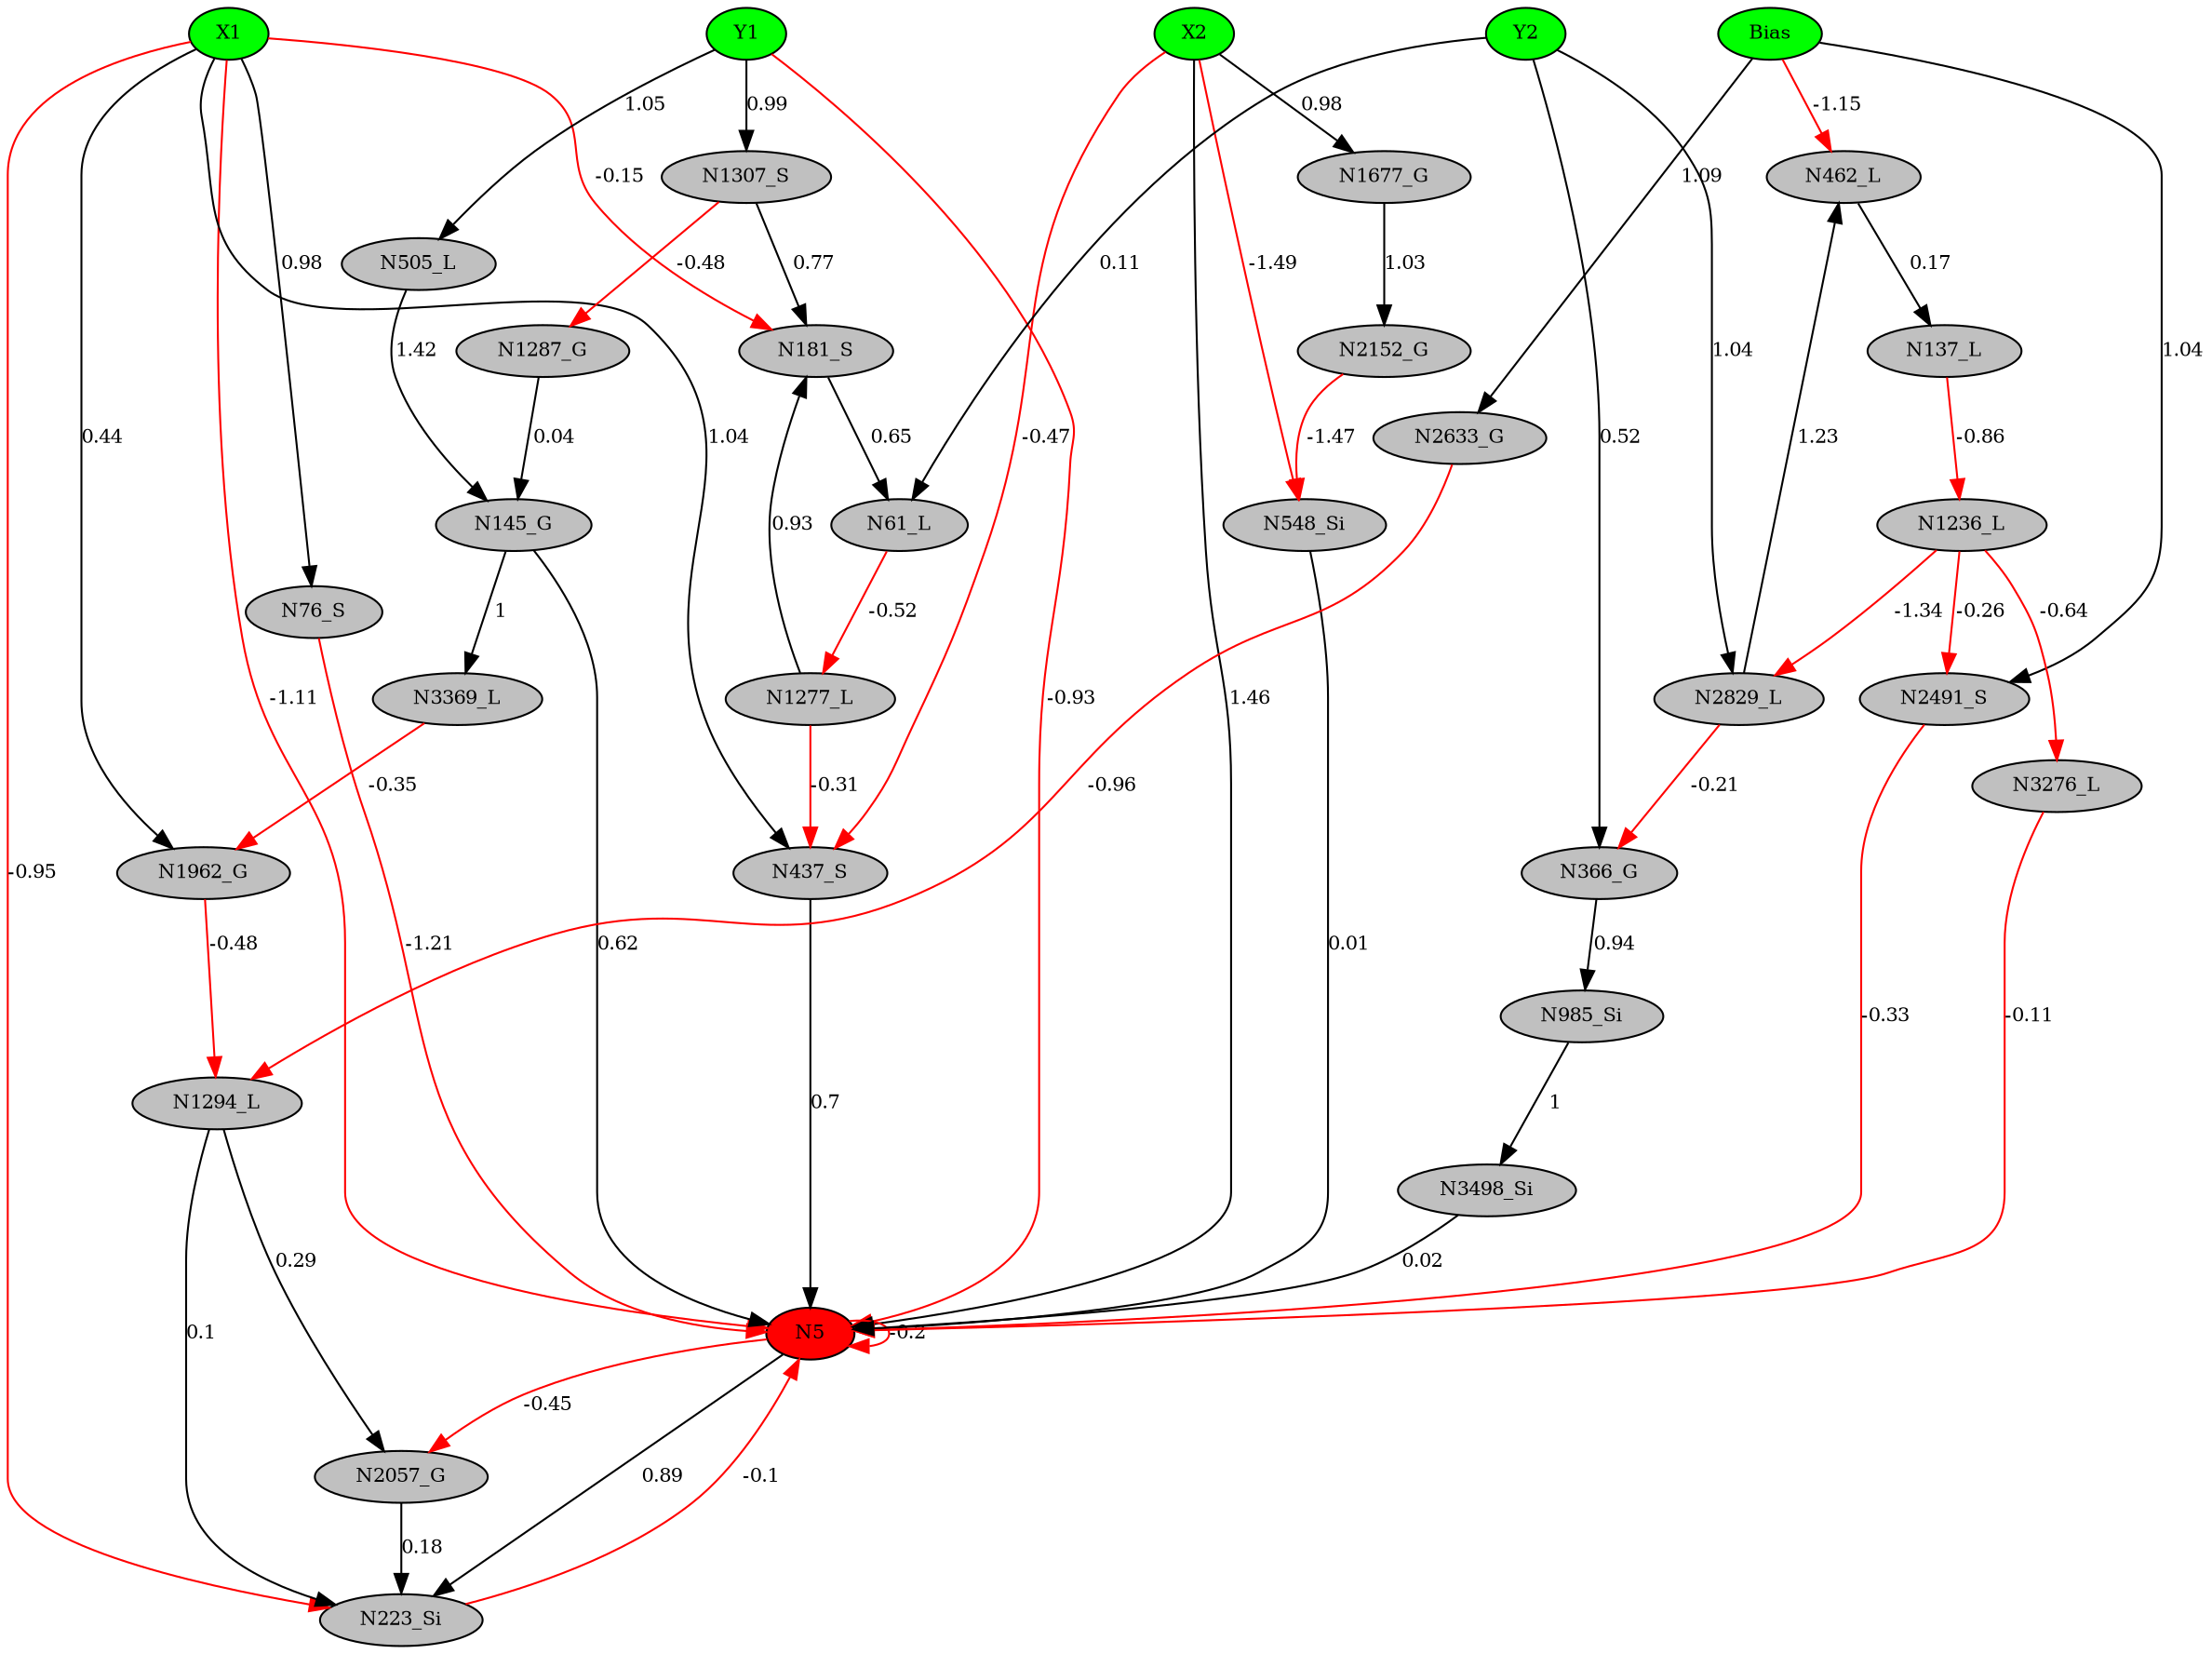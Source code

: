 digraph g { 
N0 [shape=ellipse, label=Bias,fontsize=10,height=0.1,width=0.1,style=filled,fillcolor=green]
N1[shape=ellipse label=X1,fontsize=10,height=0.1,width=0.1,style=filled,fillcolor=green]
N2[shape=ellipse label=Y1,fontsize=10,height=0.1,width=0.1,style=filled,fillcolor=green]
N3[shape=ellipse label=X2,fontsize=10,height=0.1,width=0.1,style=filled,fillcolor=green]
N4[shape=ellipse label=Y2,fontsize=10,height=0.1,width=0.1,style=filled,fillcolor=green]
N5[shape=ellipse,fontsize = 10, height = 0.1, width = 0.1, style = filled, fillcolor = red]
N61[shape=ellipse, label=N61_L,fontsize=10,height=0.1,width=0.1,style=filled,fillcolor=gray]
N76[shape=ellipse, label=N76_S,fontsize=10,height=0.1,width=0.1,style=filled,fillcolor=gray]
N137[shape=ellipse, label=N137_L,fontsize=10,height=0.1,width=0.1,style=filled,fillcolor=gray]
N145[shape=ellipse, label=N145_G,fontsize=10,height=0.1,width=0.1,style=filled,fillcolor=gray]
N181[shape=ellipse, label=N181_S,fontsize=10,height=0.1,width=0.1,style=filled,fillcolor=gray]
N223[shape=ellipse, label=N223_Si,fontsize=10,height=0.1,width=0.1,style=filled,fillcolor=gray]
N366[shape=ellipse, label=N366_G,fontsize=10,height=0.1,width=0.1,style=filled,fillcolor=gray]
N437[shape=ellipse, label=N437_S,fontsize=10,height=0.1,width=0.1,style=filled,fillcolor=gray]
N462[shape=ellipse, label=N462_L,fontsize=10,height=0.1,width=0.1,style=filled,fillcolor=gray]
N505[shape=ellipse, label=N505_L,fontsize=10,height=0.1,width=0.1,style=filled,fillcolor=gray]
N548[shape=ellipse, label=N548_Si,fontsize=10,height=0.1,width=0.1,style=filled,fillcolor=gray]
N985[shape=ellipse, label=N985_Si,fontsize=10,height=0.1,width=0.1,style=filled,fillcolor=gray]
N1236[shape=ellipse, label=N1236_L,fontsize=10,height=0.1,width=0.1,style=filled,fillcolor=gray]
N1277[shape=ellipse, label=N1277_L,fontsize=10,height=0.1,width=0.1,style=filled,fillcolor=gray]
N1287[shape=ellipse, label=N1287_G,fontsize=10,height=0.1,width=0.1,style=filled,fillcolor=gray]
N1294[shape=ellipse, label=N1294_L,fontsize=10,height=0.1,width=0.1,style=filled,fillcolor=gray]
N1307[shape=ellipse, label=N1307_S,fontsize=10,height=0.1,width=0.1,style=filled,fillcolor=gray]
N1677[shape=ellipse, label=N1677_G,fontsize=10,height=0.1,width=0.1,style=filled,fillcolor=gray]
N1962[shape=ellipse, label=N1962_G,fontsize=10,height=0.1,width=0.1,style=filled,fillcolor=gray]
N2057[shape=ellipse, label=N2057_G,fontsize=10,height=0.1,width=0.1,style=filled,fillcolor=gray]
N2152[shape=ellipse, label=N2152_G,fontsize=10,height=0.1,width=0.1,style=filled,fillcolor=gray]
N2491[shape=ellipse, label=N2491_S,fontsize=10,height=0.1,width=0.1,style=filled,fillcolor=gray]
N2633[shape=ellipse, label=N2633_G,fontsize=10,height=0.1,width=0.1,style=filled,fillcolor=gray]
N2829[shape=ellipse, label=N2829_L,fontsize=10,height=0.1,width=0.1,style=filled,fillcolor=gray]
N3276[shape=ellipse, label=N3276_L,fontsize=10,height=0.1,width=0.1,style=filled,fillcolor=gray]
N3369[shape=ellipse, label=N3369_L,fontsize=10,height=0.1,width=0.1,style=filled,fillcolor=gray]
N3498[shape=ellipse, label=N3498_Si,fontsize=10,height=0.1,width=0.1,style=filled,fillcolor=gray]
N1 -> N5 [color=red] [arrowType=inv][ label=-1.11,fontsize=10]
N2 -> N5 [color=red] [arrowType=inv][ label=-0.93,fontsize=10]
N3 -> N5 [color=black] [ label=1.46,fontsize=10]
N5 -> N5 [color=red] [arrowType=inv][ label=-0.2,fontsize=10]
N4 -> N61 [color=black] [ label=0.11,fontsize=10]
N1 -> N76 [color=black] [ label=0.98,fontsize=10]
N76 -> N5 [color=red] [arrowType=inv][ label=-1.21,fontsize=10]
N145 -> N5 [color=black] [ label=0.62,fontsize=10]
N1 -> N181 [color=red] [arrowType=inv][ label=-0.15,fontsize=10]
N181 -> N61 [color=black] [ label=0.65,fontsize=10]
N5 -> N223 [color=black] [ label=0.89,fontsize=10]
N223 -> N5 [color=red] [arrowType=inv][ label=-0.1,fontsize=10]
N4 -> N366 [color=black] [ label=0.52,fontsize=10]
N437 -> N5 [color=black] [ label=0.7,fontsize=10]
N0 -> N462 [color=red] [arrowType=inv][ label=-1.15,fontsize=10]
N462 -> N137 [color=black] [ label=0.17,fontsize=10]
N2 -> N505 [color=black] [ label=1.05,fontsize=10]
N505 -> N145 [color=black] [ label=1.42,fontsize=10]
N3 -> N548 [color=red] [arrowType=inv][ label=-1.49,fontsize=10]
N548 -> N5 [color=black] [ label=0.01,fontsize=10]
N1 -> N223 [color=red] [arrowType=inv][ label=-0.95,fontsize=10]
N366 -> N985 [color=black] [ label=0.94,fontsize=10]
N137 -> N1236 [color=red] [arrowType=inv][ label=-0.86,fontsize=10]
N61 -> N1277 [color=red] [arrowType=inv][ label=-0.52,fontsize=10]
N1277 -> N437 [color=red] [arrowType=inv][ label=-0.31,fontsize=10]
N1287 -> N145 [color=black] [ label=0.04,fontsize=10]
N1294 -> N223 [color=black] [ label=0.1,fontsize=10]
N2 -> N1307 [color=black] [ label=0.99,fontsize=10]
N1307 -> N1287 [color=red] [arrowType=inv][ label=-0.48,fontsize=10]
N3 -> N1677 [color=black] [ label=0.98,fontsize=10]
N1307 -> N181 [color=black] [ label=0.77,fontsize=10]
N1 -> N437 [color=black] [ label=1.04,fontsize=10]
N1 -> N1962 [color=black] [ label=0.44,fontsize=10]
N1962 -> N1294 [color=red] [arrowType=inv][ label=-0.48,fontsize=10]
N3 -> N437 [color=red] [arrowType=inv][ label=-0.47,fontsize=10]
N1294 -> N2057 [color=black] [ label=0.29,fontsize=10]
N2057 -> N223 [color=black] [ label=0.18,fontsize=10]
N1677 -> N2152 [color=black] [ label=1.03,fontsize=10]
N2152 -> N548 [color=red] [arrowType=inv][ label=-1.47,fontsize=10]
N1277 -> N181 [color=black] [ label=0.93,fontsize=10]
N5 -> N2057 [color=red] [arrowType=inv][ label=-0.45,fontsize=10]
N0 -> N2491 [color=black] [ label=1.04,fontsize=10]
N2491 -> N5 [color=red] [arrowType=inv][ label=-0.33,fontsize=10]
N0 -> N2633 [color=black] [ label=1.09,fontsize=10]
N2633 -> N1294 [color=red] [arrowType=inv][ label=-0.96,fontsize=10]
N4 -> N2829 [color=black] [ label=1.04,fontsize=10]
N2829 -> N462 [color=black] [ label=1.23,fontsize=10]
N1236 -> N2829 [color=red] [arrowType=inv][ label=-1.34,fontsize=10]
N2829 -> N366 [color=red] [arrowType=inv][ label=-0.21,fontsize=10]
N1236 -> N2491 [color=red] [arrowType=inv][ label=-0.26,fontsize=10]
N1236 -> N3276 [color=red] [arrowType=inv][ label=-0.64,fontsize=10]
N3276 -> N5 [color=red] [arrowType=inv][ label=-0.11,fontsize=10]
N145 -> N3369 [color=black] [ label=1,fontsize=10]
N3369 -> N1962 [color=red] [arrowType=inv][ label=-0.35,fontsize=10]
N985 -> N3498 [color=black] [ label=1,fontsize=10]
N3498 -> N5 [color=black] [ label=0.02,fontsize=10]
 { rank=same; 
N5
 } 
 { rank=same; 
N1 ->N2 ->N3 ->N4 ->N0 [style=invis]
 } 
}
